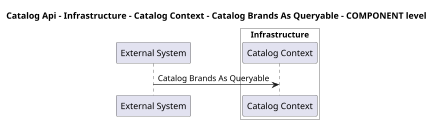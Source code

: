 @startuml
skinparam dpi 60

title Catalog Api - Infrastructure - Catalog Context - Catalog Brands As Queryable - COMPONENT level

participant "External System" as C4InterFlow.SoftwareSystems.ExternalSystem

box "Catalog Api" #White

    
box "Infrastructure" #White

    participant "Catalog Context" as dotnet.eShop.Architecture.SoftwareSystems.CatalogApi.Containers.Infrastructure.Components.CatalogContext
end box

end box


C4InterFlow.SoftwareSystems.ExternalSystem -> dotnet.eShop.Architecture.SoftwareSystems.CatalogApi.Containers.Infrastructure.Components.CatalogContext : Catalog Brands As Queryable


@enduml
